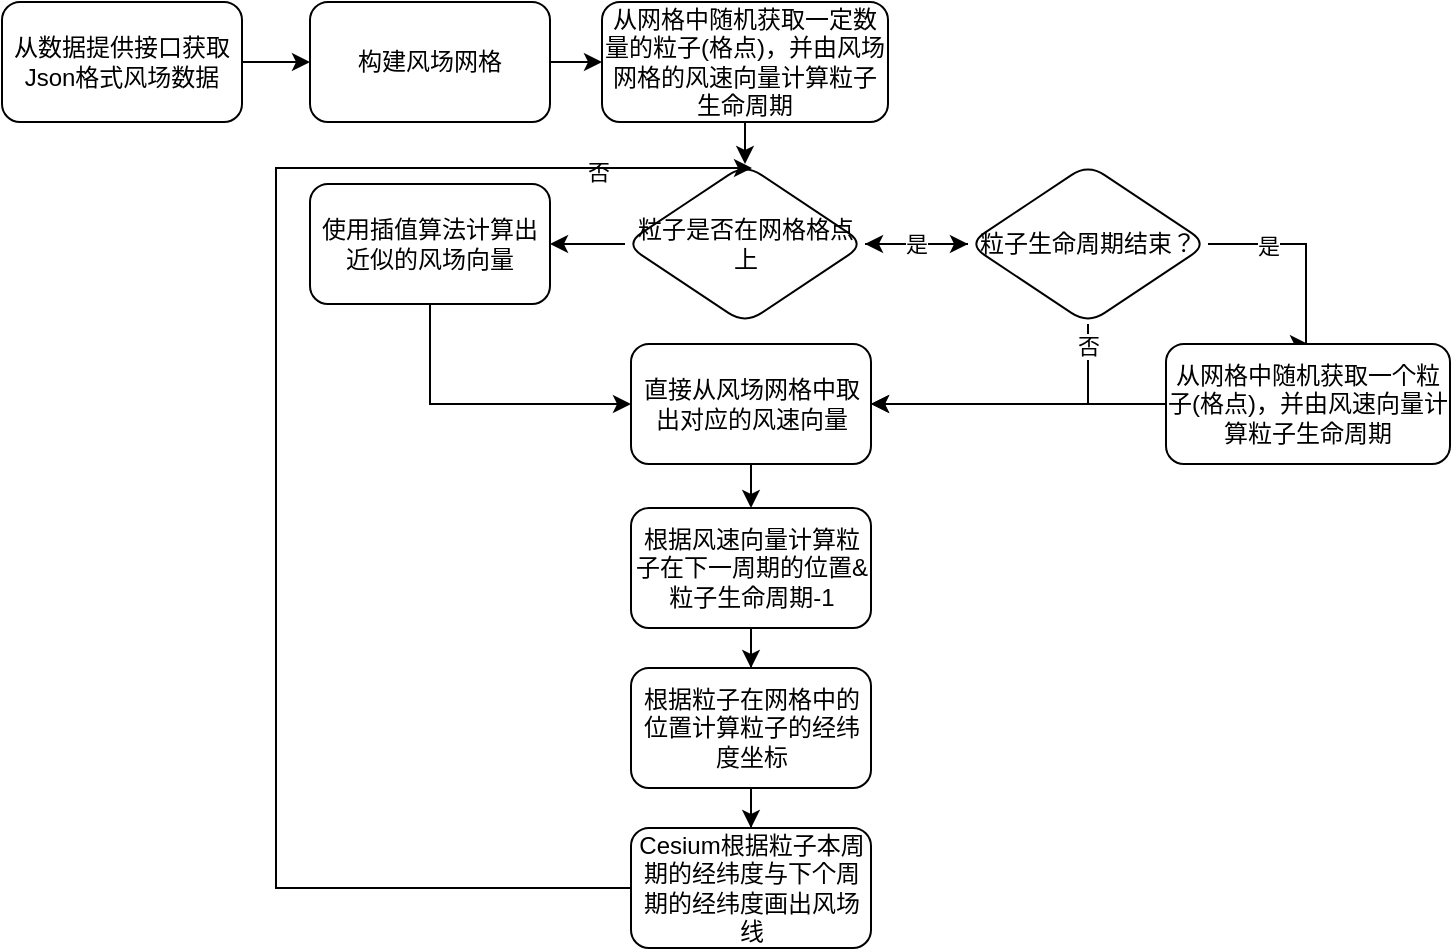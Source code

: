 <mxfile version="13.6.5" type="github">
  <diagram id="HQnREK34H-d9so5Twpd-" name="第 1 页">
    <mxGraphModel dx="890" dy="819" grid="0" gridSize="10" guides="1" tooltips="1" connect="1" arrows="1" fold="1" page="1" pageScale="1" pageWidth="827" pageHeight="1169" math="0" shadow="0">
      <root>
        <mxCell id="0" />
        <mxCell id="1" parent="0" />
        <mxCell id="t6z-Ru4cVA2ObkCtdwVK-3" value="" style="edgeStyle=orthogonalEdgeStyle;rounded=0;orthogonalLoop=1;jettySize=auto;html=1;" parent="1" source="t6z-Ru4cVA2ObkCtdwVK-1" target="t6z-Ru4cVA2ObkCtdwVK-2" edge="1">
          <mxGeometry relative="1" as="geometry" />
        </mxCell>
        <mxCell id="t6z-Ru4cVA2ObkCtdwVK-1" value="从数据提供接口获取Json格式风场数据" style="rounded=1;whiteSpace=wrap;html=1;" parent="1" vertex="1">
          <mxGeometry x="77" y="135" width="120" height="60" as="geometry" />
        </mxCell>
        <mxCell id="t6z-Ru4cVA2ObkCtdwVK-5" value="" style="edgeStyle=orthogonalEdgeStyle;rounded=0;orthogonalLoop=1;jettySize=auto;html=1;" parent="1" source="t6z-Ru4cVA2ObkCtdwVK-2" target="t6z-Ru4cVA2ObkCtdwVK-4" edge="1">
          <mxGeometry relative="1" as="geometry" />
        </mxCell>
        <mxCell id="t6z-Ru4cVA2ObkCtdwVK-2" value="构建风场网格" style="whiteSpace=wrap;html=1;rounded=1;" parent="1" vertex="1">
          <mxGeometry x="231" y="135" width="120" height="60" as="geometry" />
        </mxCell>
        <mxCell id="t6z-Ru4cVA2ObkCtdwVK-7" value="" style="edgeStyle=orthogonalEdgeStyle;rounded=0;orthogonalLoop=1;jettySize=auto;html=1;entryX=0.5;entryY=0;entryDx=0;entryDy=0;" parent="1" source="t6z-Ru4cVA2ObkCtdwVK-4" target="t6z-Ru4cVA2ObkCtdwVK-6" edge="1">
          <mxGeometry relative="1" as="geometry" />
        </mxCell>
        <mxCell id="t6z-Ru4cVA2ObkCtdwVK-4" value="从网格中随机获取一定数量的粒子(格点)，并由风场网格的风速向量计算粒子生命周期" style="whiteSpace=wrap;html=1;rounded=1;" parent="1" vertex="1">
          <mxGeometry x="377" y="135" width="143" height="60" as="geometry" />
        </mxCell>
        <mxCell id="t6z-Ru4cVA2ObkCtdwVK-9" value="" style="edgeStyle=orthogonalEdgeStyle;rounded=0;orthogonalLoop=1;jettySize=auto;html=1;entryX=0;entryY=0.5;entryDx=0;entryDy=0;" parent="1" source="t6z-Ru4cVA2ObkCtdwVK-6" target="0AltbWP8e84UrqGMIu3--1" edge="1">
          <mxGeometry relative="1" as="geometry" />
        </mxCell>
        <mxCell id="t6z-Ru4cVA2ObkCtdwVK-18" value="" style="edgeStyle=orthogonalEdgeStyle;rounded=0;orthogonalLoop=1;jettySize=auto;html=1;entryX=1;entryY=0.5;entryDx=0;entryDy=0;" parent="1" source="t6z-Ru4cVA2ObkCtdwVK-6" target="t6z-Ru4cVA2ObkCtdwVK-17" edge="1">
          <mxGeometry relative="1" as="geometry">
            <mxPoint x="335" y="256" as="targetPoint" />
          </mxGeometry>
        </mxCell>
        <mxCell id="0AltbWP8e84UrqGMIu3--12" value="否" style="edgeLabel;html=1;align=center;verticalAlign=middle;resizable=0;points=[];" vertex="1" connectable="0" parent="t6z-Ru4cVA2ObkCtdwVK-18">
          <mxGeometry x="0.059" y="-18" relative="1" as="geometry">
            <mxPoint x="3.5" y="-18" as="offset" />
          </mxGeometry>
        </mxCell>
        <mxCell id="t6z-Ru4cVA2ObkCtdwVK-6" value="粒子是否在网格格点上" style="rhombus;whiteSpace=wrap;html=1;rounded=1;" parent="1" vertex="1">
          <mxGeometry x="388.5" y="216" width="120" height="80" as="geometry" />
        </mxCell>
        <mxCell id="t6z-Ru4cVA2ObkCtdwVK-12" value="" style="edgeStyle=orthogonalEdgeStyle;rounded=0;orthogonalLoop=1;jettySize=auto;html=1;" parent="1" source="t6z-Ru4cVA2ObkCtdwVK-8" target="t6z-Ru4cVA2ObkCtdwVK-11" edge="1">
          <mxGeometry relative="1" as="geometry" />
        </mxCell>
        <mxCell id="t6z-Ru4cVA2ObkCtdwVK-8" value="直接从风场网格中取出对应的风速向量" style="whiteSpace=wrap;html=1;rounded=1;" parent="1" vertex="1">
          <mxGeometry x="391.5" y="306" width="120" height="60" as="geometry" />
        </mxCell>
        <mxCell id="t6z-Ru4cVA2ObkCtdwVK-14" value="" style="edgeStyle=orthogonalEdgeStyle;rounded=0;orthogonalLoop=1;jettySize=auto;html=1;" parent="1" source="t6z-Ru4cVA2ObkCtdwVK-11" target="t6z-Ru4cVA2ObkCtdwVK-13" edge="1">
          <mxGeometry relative="1" as="geometry" />
        </mxCell>
        <mxCell id="t6z-Ru4cVA2ObkCtdwVK-11" value="根据风速向量计算粒子在下一周期的位置&amp;amp;粒子生命周期-1" style="whiteSpace=wrap;html=1;rounded=1;" parent="1" vertex="1">
          <mxGeometry x="391.5" y="388" width="120" height="60" as="geometry" />
        </mxCell>
        <mxCell id="t6z-Ru4cVA2ObkCtdwVK-16" value="" style="edgeStyle=orthogonalEdgeStyle;rounded=0;orthogonalLoop=1;jettySize=auto;html=1;" parent="1" source="t6z-Ru4cVA2ObkCtdwVK-13" target="t6z-Ru4cVA2ObkCtdwVK-15" edge="1">
          <mxGeometry relative="1" as="geometry" />
        </mxCell>
        <mxCell id="t6z-Ru4cVA2ObkCtdwVK-13" value="&lt;div&gt;根据粒子在网格中的位置计算粒子的经纬度坐标&lt;/div&gt;" style="whiteSpace=wrap;html=1;rounded=1;" parent="1" vertex="1">
          <mxGeometry x="391.5" y="468" width="120" height="60" as="geometry" />
        </mxCell>
        <mxCell id="0AltbWP8e84UrqGMIu3--13" style="edgeStyle=orthogonalEdgeStyle;rounded=0;orthogonalLoop=1;jettySize=auto;html=1;" edge="1" parent="1" source="t6z-Ru4cVA2ObkCtdwVK-15">
          <mxGeometry relative="1" as="geometry">
            <mxPoint x="452" y="218" as="targetPoint" />
            <Array as="points">
              <mxPoint x="214" y="578" />
              <mxPoint x="214" y="218" />
            </Array>
          </mxGeometry>
        </mxCell>
        <mxCell id="t6z-Ru4cVA2ObkCtdwVK-15" value="Cesium根据粒子本周期的经纬度与下个周期的经纬度画出风场线" style="whiteSpace=wrap;html=1;rounded=1;" parent="1" vertex="1">
          <mxGeometry x="391.5" y="548" width="120" height="60" as="geometry" />
        </mxCell>
        <mxCell id="t6z-Ru4cVA2ObkCtdwVK-19" style="edgeStyle=orthogonalEdgeStyle;rounded=0;orthogonalLoop=1;jettySize=auto;html=1;entryX=0;entryY=0.5;entryDx=0;entryDy=0;exitX=0.5;exitY=1;exitDx=0;exitDy=0;" parent="1" source="t6z-Ru4cVA2ObkCtdwVK-17" target="t6z-Ru4cVA2ObkCtdwVK-8" edge="1">
          <mxGeometry relative="1" as="geometry">
            <Array as="points">
              <mxPoint x="291" y="336" />
            </Array>
          </mxGeometry>
        </mxCell>
        <mxCell id="t6z-Ru4cVA2ObkCtdwVK-17" value="使用插值算法计算出近似的风场向量" style="whiteSpace=wrap;html=1;rounded=1;" parent="1" vertex="1">
          <mxGeometry x="231" y="226" width="120" height="60" as="geometry" />
        </mxCell>
        <mxCell id="0AltbWP8e84UrqGMIu3--4" style="edgeStyle=orthogonalEdgeStyle;rounded=0;orthogonalLoop=1;jettySize=auto;html=1;entryX=0.5;entryY=0;entryDx=0;entryDy=0;" edge="1" parent="1" source="0AltbWP8e84UrqGMIu3--1" target="0AltbWP8e84UrqGMIu3--3">
          <mxGeometry relative="1" as="geometry">
            <Array as="points">
              <mxPoint x="729" y="256" />
            </Array>
          </mxGeometry>
        </mxCell>
        <mxCell id="0AltbWP8e84UrqGMIu3--10" value="是" style="edgeLabel;html=1;align=center;verticalAlign=middle;resizable=0;points=[];" vertex="1" connectable="0" parent="0AltbWP8e84UrqGMIu3--4">
          <mxGeometry x="-0.414" y="-1" relative="1" as="geometry">
            <mxPoint as="offset" />
          </mxGeometry>
        </mxCell>
        <mxCell id="0AltbWP8e84UrqGMIu3--6" style="edgeStyle=orthogonalEdgeStyle;rounded=0;orthogonalLoop=1;jettySize=auto;html=1;entryX=1;entryY=0.5;entryDx=0;entryDy=0;" edge="1" parent="1" source="0AltbWP8e84UrqGMIu3--1" target="t6z-Ru4cVA2ObkCtdwVK-8">
          <mxGeometry relative="1" as="geometry">
            <Array as="points">
              <mxPoint x="620" y="336" />
            </Array>
          </mxGeometry>
        </mxCell>
        <mxCell id="0AltbWP8e84UrqGMIu3--11" value="否" style="edgeLabel;html=1;align=center;verticalAlign=middle;resizable=0;points=[];" vertex="1" connectable="0" parent="0AltbWP8e84UrqGMIu3--6">
          <mxGeometry x="-0.852" relative="1" as="geometry">
            <mxPoint as="offset" />
          </mxGeometry>
        </mxCell>
        <mxCell id="0AltbWP8e84UrqGMIu3--9" value="是" style="edgeStyle=orthogonalEdgeStyle;rounded=0;orthogonalLoop=1;jettySize=auto;html=1;" edge="1" parent="1" source="0AltbWP8e84UrqGMIu3--1" target="t6z-Ru4cVA2ObkCtdwVK-6">
          <mxGeometry relative="1" as="geometry" />
        </mxCell>
        <mxCell id="0AltbWP8e84UrqGMIu3--1" value="粒子生命周期结束？" style="rhombus;whiteSpace=wrap;html=1;rounded=1;" vertex="1" parent="1">
          <mxGeometry x="560" y="216" width="120" height="80" as="geometry" />
        </mxCell>
        <mxCell id="0AltbWP8e84UrqGMIu3--7" style="edgeStyle=orthogonalEdgeStyle;rounded=0;orthogonalLoop=1;jettySize=auto;html=1;" edge="1" parent="1" source="0AltbWP8e84UrqGMIu3--3" target="t6z-Ru4cVA2ObkCtdwVK-8">
          <mxGeometry relative="1" as="geometry" />
        </mxCell>
        <mxCell id="0AltbWP8e84UrqGMIu3--3" value="从网格中随机获取一个粒子(格点)，并由风速向量计算粒子生命周期" style="whiteSpace=wrap;html=1;rounded=1;" vertex="1" parent="1">
          <mxGeometry x="659" y="306" width="142" height="60" as="geometry" />
        </mxCell>
      </root>
    </mxGraphModel>
  </diagram>
</mxfile>
